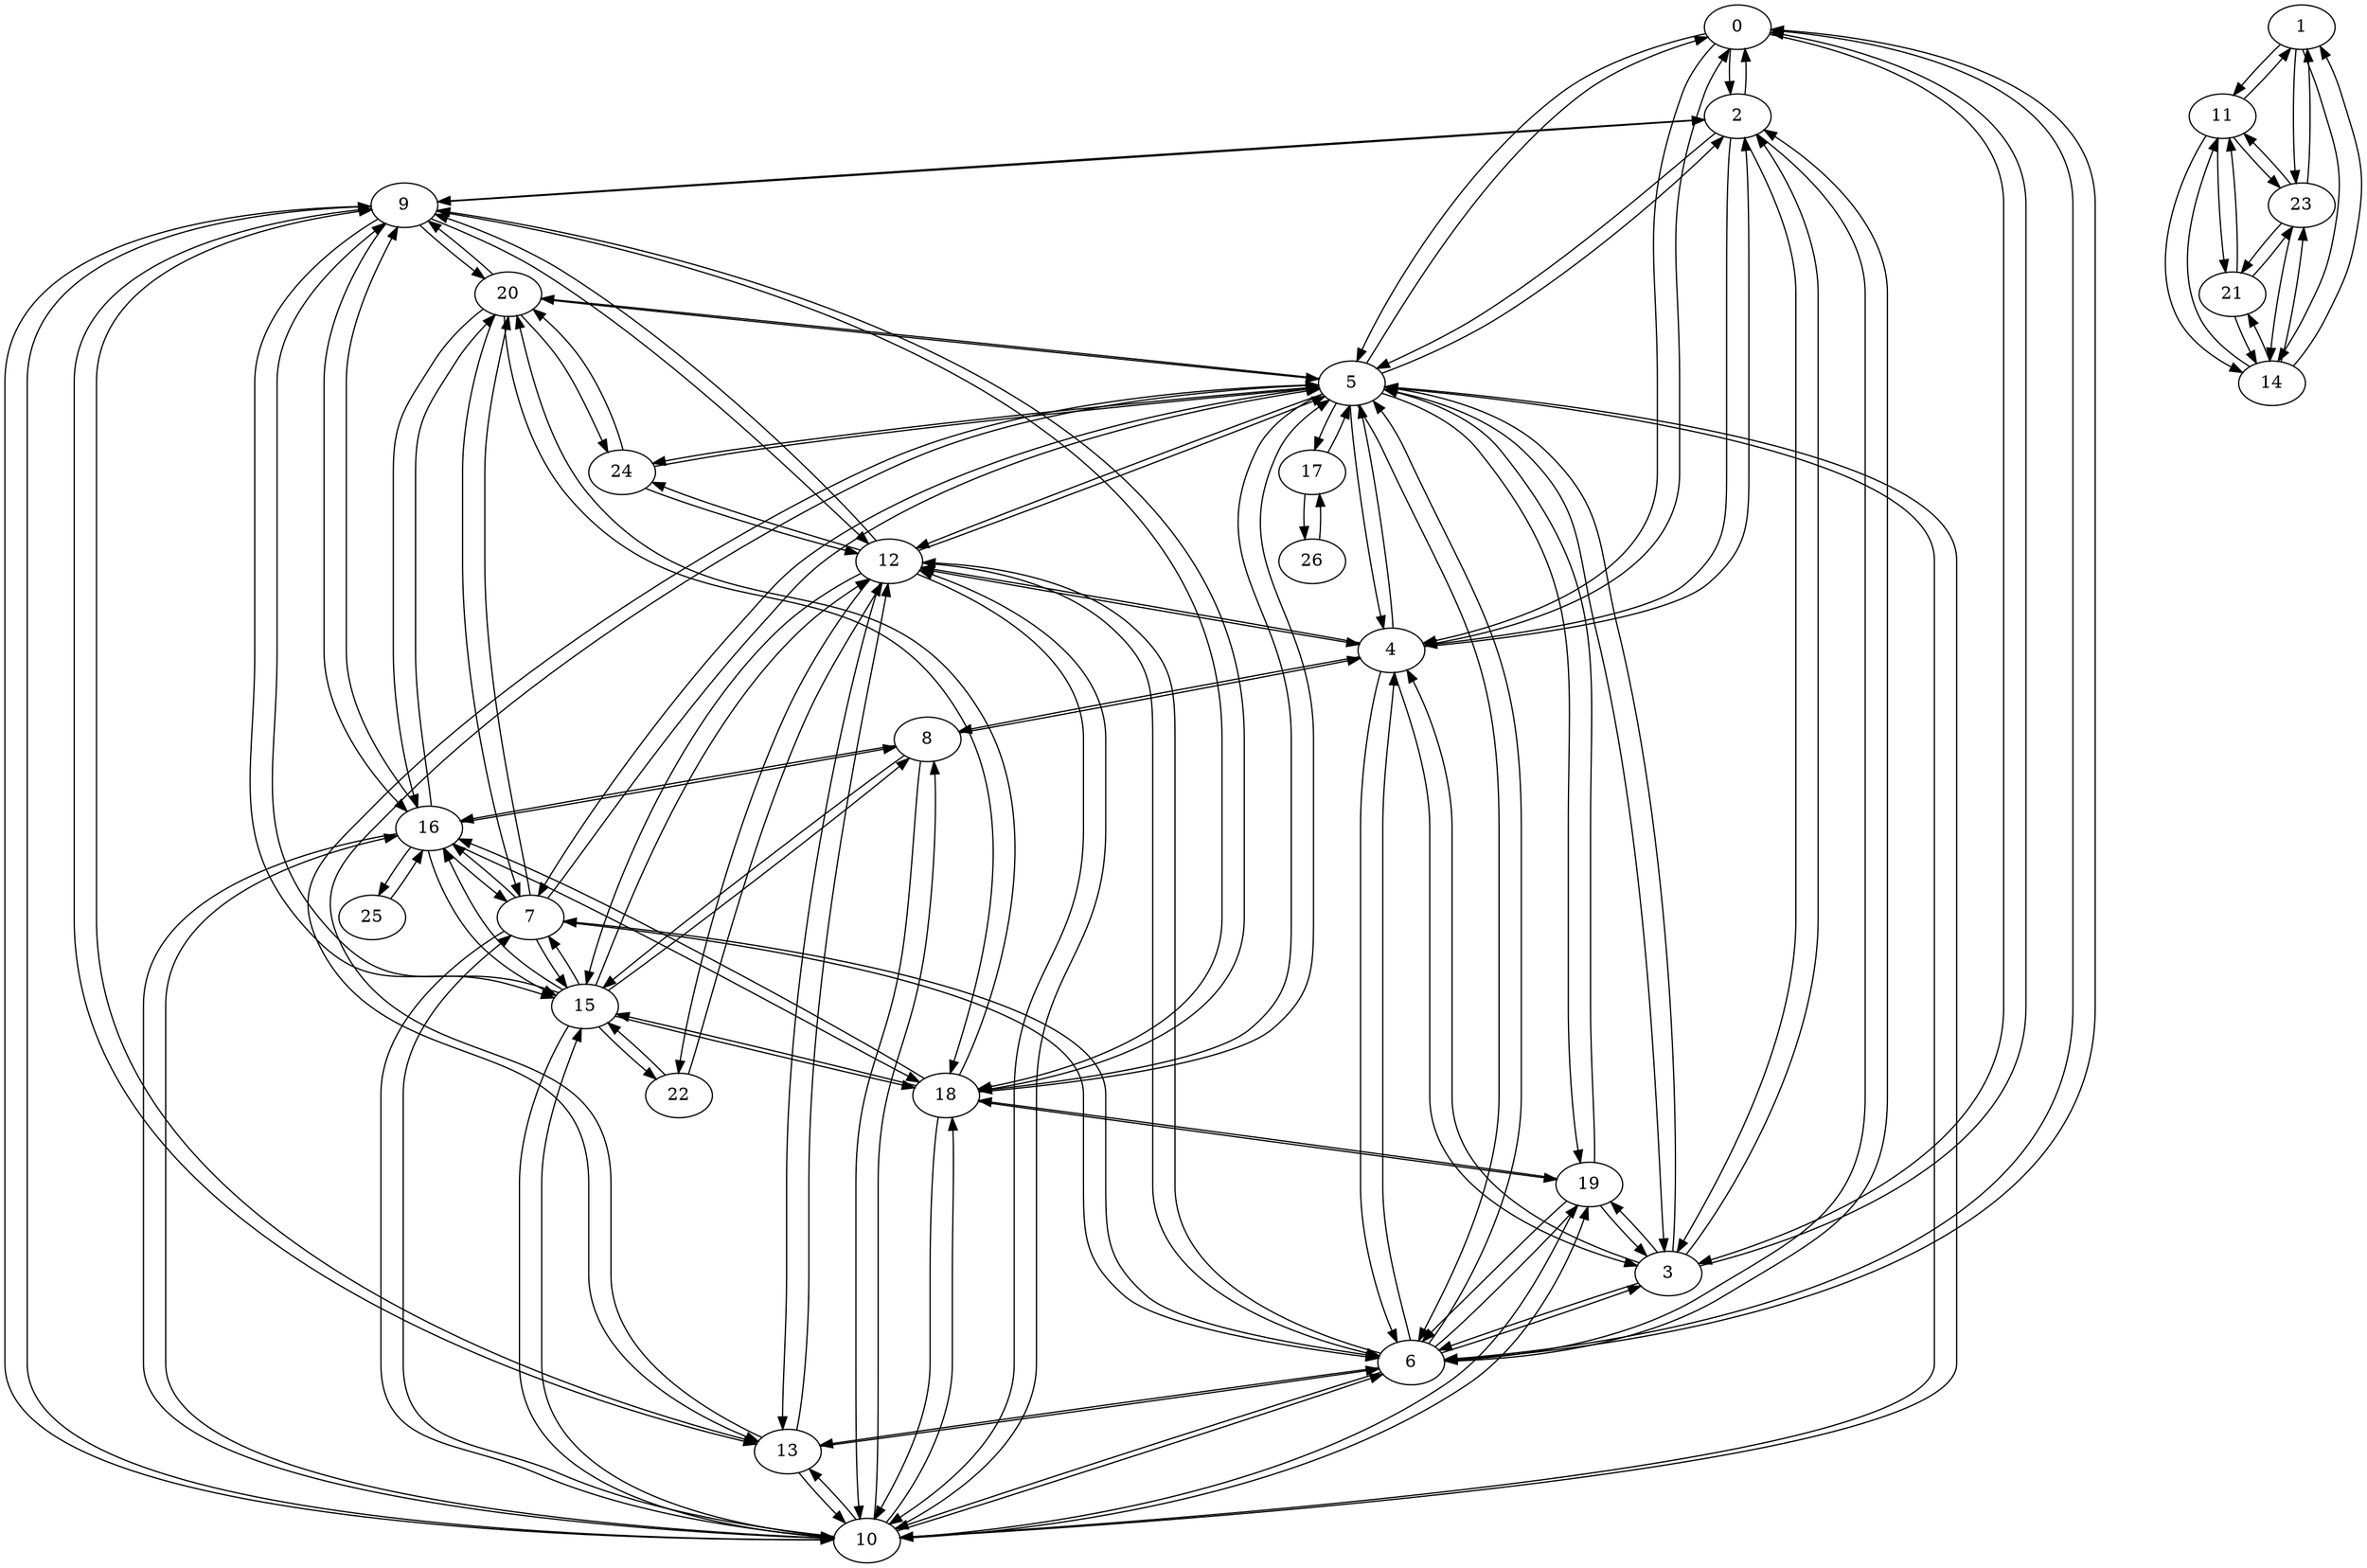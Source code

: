 digraph G {
0;
1;
2;
3;
4;
5;
6;
7;
8;
9;
10;
11;
12;
13;
14;
15;
16;
17;
18;
19;
20;
21;
22;
23;
24;
25;
26;
0->2 ;
2->0 ;
2->3 ;
3->2 ;
0->3 ;
3->0 ;
0->4 ;
4->0 ;
2->4 ;
4->2 ;
3->4 ;
4->3 ;
2->5 ;
5->2 ;
4->5 ;
5->4 ;
0->5 ;
5->0 ;
3->5 ;
5->3 ;
4->6 ;
6->4 ;
5->6 ;
6->5 ;
2->6 ;
6->2 ;
0->6 ;
6->0 ;
3->6 ;
6->3 ;
6->7 ;
7->6 ;
5->7 ;
7->5 ;
4->8 ;
8->4 ;
2->9 ;
9->2 ;
7->10 ;
10->7 ;
8->10 ;
10->8 ;
9->10 ;
10->9 ;
5->10 ;
10->5 ;
6->10 ;
10->6 ;
1->11 ;
11->1 ;
5->12 ;
12->5 ;
6->12 ;
12->6 ;
10->12 ;
12->10 ;
4->12 ;
12->4 ;
9->12 ;
12->9 ;
12->13 ;
13->12 ;
5->13 ;
13->5 ;
10->13 ;
13->10 ;
6->13 ;
13->6 ;
9->13 ;
13->9 ;
1->14 ;
14->1 ;
11->14 ;
14->11 ;
10->15 ;
15->10 ;
7->15 ;
15->7 ;
12->15 ;
15->12 ;
9->15 ;
15->9 ;
8->15 ;
15->8 ;
15->16 ;
16->15 ;
7->16 ;
16->7 ;
10->16 ;
16->10 ;
9->16 ;
16->9 ;
8->16 ;
16->8 ;
5->17 ;
17->5 ;
15->18 ;
18->15 ;
10->18 ;
18->10 ;
5->18 ;
18->5 ;
16->18 ;
18->16 ;
9->18 ;
18->9 ;
18->19 ;
19->18 ;
3->19 ;
19->3 ;
6->19 ;
19->6 ;
10->19 ;
19->10 ;
5->19 ;
19->5 ;
16->20 ;
20->16 ;
5->20 ;
20->5 ;
9->20 ;
20->9 ;
7->20 ;
20->7 ;
18->20 ;
20->18 ;
14->21 ;
21->14 ;
11->21 ;
21->11 ;
15->22 ;
22->15 ;
12->22 ;
22->12 ;
11->23 ;
23->11 ;
1->23 ;
23->1 ;
21->23 ;
23->21 ;
14->23 ;
23->14 ;
12->24 ;
24->12 ;
20->24 ;
24->20 ;
5->24 ;
24->5 ;
16->25 ;
25->16 ;
17->26 ;
26->17 ;
}
